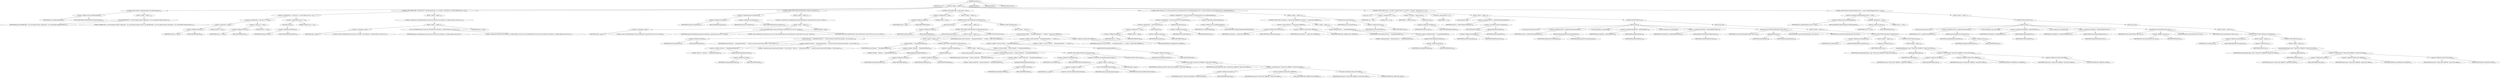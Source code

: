 digraph "execute" {  
"294" [label = <(METHOD,execute)<SUB>241</SUB>> ]
"18" [label = <(PARAM,this)<SUB>241</SUB>> ]
"295" [label = <(BLOCK,&lt;empty&gt;,&lt;empty&gt;)<SUB>241</SUB>> ]
"296" [label = <(CONTROL_STRUCTURE,if (usedMatchingTask),if (usedMatchingTask))<SUB>242</SUB>> ]
"297" [label = <(&lt;operator&gt;.fieldAccess,this.usedMatchingTask)<SUB>242</SUB>> ]
"298" [label = <(IDENTIFIER,this,if (usedMatchingTask))<SUB>242</SUB>> ]
"299" [label = <(FIELD_IDENTIFIER,usedMatchingTask,usedMatchingTask)<SUB>242</SUB>> ]
"300" [label = <(BLOCK,&lt;empty&gt;,&lt;empty&gt;)<SUB>242</SUB>> ]
"301" [label = <(log,log(&quot;DEPRECATED - Use of the implicit FileSet is deprecated.  Use a nested fileset element instead.&quot;))<SUB>243</SUB>> ]
"17" [label = <(IDENTIFIER,this,log(&quot;DEPRECATED - Use of the implicit FileSet is deprecated.  Use a nested fileset element instead.&quot;))<SUB>243</SUB>> ]
"302" [label = <(LITERAL,&quot;DEPRECATED - Use of the implicit FileSet is deprecated.  Use a nested fileset element instead.&quot;,log(&quot;DEPRECATED - Use of the implicit FileSet is deprecated.  Use a nested fileset element instead.&quot;))<SUB>243</SUB>> ]
"303" [label = <(CONTROL_STRUCTURE,if (file == null &amp;&amp; dir == null &amp;&amp; filesets.size() == 0),if (file == null &amp;&amp; dir == null &amp;&amp; filesets.size() == 0))<SUB>246</SUB>> ]
"304" [label = <(&lt;operator&gt;.logicalAnd,file == null &amp;&amp; dir == null &amp;&amp; filesets.size() == 0)<SUB>246</SUB>> ]
"305" [label = <(&lt;operator&gt;.logicalAnd,file == null &amp;&amp; dir == null)<SUB>246</SUB>> ]
"306" [label = <(&lt;operator&gt;.equals,file == null)<SUB>246</SUB>> ]
"307" [label = <(&lt;operator&gt;.fieldAccess,this.file)<SUB>246</SUB>> ]
"308" [label = <(IDENTIFIER,this,file == null)<SUB>246</SUB>> ]
"309" [label = <(FIELD_IDENTIFIER,file,file)<SUB>246</SUB>> ]
"310" [label = <(LITERAL,null,file == null)<SUB>246</SUB>> ]
"311" [label = <(&lt;operator&gt;.equals,dir == null)<SUB>246</SUB>> ]
"312" [label = <(&lt;operator&gt;.fieldAccess,this.dir)<SUB>246</SUB>> ]
"313" [label = <(IDENTIFIER,this,dir == null)<SUB>246</SUB>> ]
"314" [label = <(FIELD_IDENTIFIER,dir,dir)<SUB>246</SUB>> ]
"315" [label = <(LITERAL,null,dir == null)<SUB>246</SUB>> ]
"316" [label = <(&lt;operator&gt;.equals,filesets.size() == 0)<SUB>246</SUB>> ]
"317" [label = <(size,filesets.size())<SUB>246</SUB>> ]
"318" [label = <(&lt;operator&gt;.fieldAccess,this.filesets)<SUB>246</SUB>> ]
"319" [label = <(IDENTIFIER,this,filesets.size())<SUB>246</SUB>> ]
"320" [label = <(FIELD_IDENTIFIER,filesets,filesets)<SUB>246</SUB>> ]
"321" [label = <(LITERAL,0,filesets.size() == 0)<SUB>246</SUB>> ]
"322" [label = <(BLOCK,&lt;empty&gt;,&lt;empty&gt;)<SUB>246</SUB>> ]
"323" [label = <(&lt;operator&gt;.throw,throw new BuildException(&quot;At least one of the file or dir attributes, or a fileset element, must be set.&quot;);)<SUB>247</SUB>> ]
"324" [label = <(BLOCK,&lt;empty&gt;,&lt;empty&gt;)<SUB>247</SUB>> ]
"325" [label = <(&lt;operator&gt;.assignment,&lt;empty&gt;)> ]
"326" [label = <(IDENTIFIER,$obj1,&lt;empty&gt;)> ]
"327" [label = <(&lt;operator&gt;.alloc,new BuildException(&quot;At least one of the file or dir attributes, or a fileset element, must be set.&quot;))<SUB>247</SUB>> ]
"328" [label = <(&lt;init&gt;,new BuildException(&quot;At least one of the file or dir attributes, or a fileset element, must be set.&quot;))<SUB>247</SUB>> ]
"329" [label = <(IDENTIFIER,$obj1,new BuildException(&quot;At least one of the file or dir attributes, or a fileset element, must be set.&quot;))> ]
"330" [label = <(LITERAL,&quot;At least one of the file or dir attributes, or a fileset element, must be set.&quot;,new BuildException(&quot;At least one of the file or dir attributes, or a fileset element, must be set.&quot;))<SUB>247</SUB>> ]
"331" [label = <(IDENTIFIER,$obj1,&lt;empty&gt;)> ]
"332" [label = <(CONTROL_STRUCTURE,if (quiet &amp;&amp; failonerror),if (quiet &amp;&amp; failonerror))<SUB>250</SUB>> ]
"333" [label = <(&lt;operator&gt;.logicalAnd,quiet &amp;&amp; failonerror)<SUB>250</SUB>> ]
"334" [label = <(&lt;operator&gt;.fieldAccess,this.quiet)<SUB>250</SUB>> ]
"335" [label = <(IDENTIFIER,this,quiet &amp;&amp; failonerror)<SUB>250</SUB>> ]
"336" [label = <(FIELD_IDENTIFIER,quiet,quiet)<SUB>250</SUB>> ]
"337" [label = <(&lt;operator&gt;.fieldAccess,this.failonerror)<SUB>250</SUB>> ]
"338" [label = <(IDENTIFIER,this,quiet &amp;&amp; failonerror)<SUB>250</SUB>> ]
"339" [label = <(FIELD_IDENTIFIER,failonerror,failonerror)<SUB>250</SUB>> ]
"340" [label = <(BLOCK,&lt;empty&gt;,&lt;empty&gt;)<SUB>250</SUB>> ]
"341" [label = <(&lt;operator&gt;.throw,throw new BuildException(&quot;quiet and failonerror cannot both be set to true&quot;, location);)<SUB>251</SUB>> ]
"342" [label = <(BLOCK,&lt;empty&gt;,&lt;empty&gt;)<SUB>251</SUB>> ]
"343" [label = <(&lt;operator&gt;.assignment,&lt;empty&gt;)> ]
"344" [label = <(IDENTIFIER,$obj2,&lt;empty&gt;)> ]
"345" [label = <(&lt;operator&gt;.alloc,new BuildException(&quot;quiet and failonerror cannot both be set to true&quot;, location))<SUB>251</SUB>> ]
"346" [label = <(&lt;init&gt;,new BuildException(&quot;quiet and failonerror cannot both be set to true&quot;, location))<SUB>251</SUB>> ]
"347" [label = <(IDENTIFIER,$obj2,new BuildException(&quot;quiet and failonerror cannot both be set to true&quot;, location))> ]
"348" [label = <(LITERAL,&quot;quiet and failonerror cannot both be set to true&quot;,new BuildException(&quot;quiet and failonerror cannot both be set to true&quot;, location))<SUB>251</SUB>> ]
"349" [label = <(IDENTIFIER,location,new BuildException(&quot;quiet and failonerror cannot both be set to true&quot;, location))<SUB>252</SUB>> ]
"350" [label = <(IDENTIFIER,$obj2,&lt;empty&gt;)> ]
"351" [label = <(CONTROL_STRUCTURE,if (file != null),if (file != null))<SUB>257</SUB>> ]
"352" [label = <(&lt;operator&gt;.notEquals,file != null)<SUB>257</SUB>> ]
"353" [label = <(&lt;operator&gt;.fieldAccess,this.file)<SUB>257</SUB>> ]
"354" [label = <(IDENTIFIER,this,file != null)<SUB>257</SUB>> ]
"355" [label = <(FIELD_IDENTIFIER,file,file)<SUB>257</SUB>> ]
"356" [label = <(LITERAL,null,file != null)<SUB>257</SUB>> ]
"357" [label = <(BLOCK,&lt;empty&gt;,&lt;empty&gt;)<SUB>257</SUB>> ]
"358" [label = <(CONTROL_STRUCTURE,if (file.exists()),if (file.exists()))<SUB>258</SUB>> ]
"359" [label = <(exists,file.exists())<SUB>258</SUB>> ]
"360" [label = <(&lt;operator&gt;.fieldAccess,this.file)<SUB>258</SUB>> ]
"361" [label = <(IDENTIFIER,this,file.exists())<SUB>258</SUB>> ]
"362" [label = <(FIELD_IDENTIFIER,file,file)<SUB>258</SUB>> ]
"363" [label = <(BLOCK,&lt;empty&gt;,&lt;empty&gt;)<SUB>258</SUB>> ]
"364" [label = <(CONTROL_STRUCTURE,if (file.isDirectory()),if (file.isDirectory()))<SUB>259</SUB>> ]
"365" [label = <(isDirectory,file.isDirectory())<SUB>259</SUB>> ]
"366" [label = <(&lt;operator&gt;.fieldAccess,this.file)<SUB>259</SUB>> ]
"367" [label = <(IDENTIFIER,this,file.isDirectory())<SUB>259</SUB>> ]
"368" [label = <(FIELD_IDENTIFIER,file,file)<SUB>259</SUB>> ]
"369" [label = <(BLOCK,&lt;empty&gt;,&lt;empty&gt;)<SUB>259</SUB>> ]
"370" [label = <(log,log(&quot;Directory &quot; + file.getAbsolutePath() + &quot; cannot be removed using the file attribute.  Use dir instead.&quot;))<SUB>260</SUB>> ]
"19" [label = <(IDENTIFIER,this,log(&quot;Directory &quot; + file.getAbsolutePath() + &quot; cannot be removed using the file attribute.  Use dir instead.&quot;))<SUB>260</SUB>> ]
"371" [label = <(&lt;operator&gt;.addition,&quot;Directory &quot; + file.getAbsolutePath() + &quot; cannot be removed using the file attribute.  Use dir instead.&quot;)<SUB>260</SUB>> ]
"372" [label = <(&lt;operator&gt;.addition,&quot;Directory &quot; + file.getAbsolutePath())<SUB>260</SUB>> ]
"373" [label = <(LITERAL,&quot;Directory &quot;,&quot;Directory &quot; + file.getAbsolutePath())<SUB>260</SUB>> ]
"374" [label = <(getAbsolutePath,file.getAbsolutePath())<SUB>260</SUB>> ]
"375" [label = <(&lt;operator&gt;.fieldAccess,this.file)<SUB>260</SUB>> ]
"376" [label = <(IDENTIFIER,this,file.getAbsolutePath())<SUB>260</SUB>> ]
"377" [label = <(FIELD_IDENTIFIER,file,file)<SUB>260</SUB>> ]
"378" [label = <(LITERAL,&quot; cannot be removed using the file attribute.  Use dir instead.&quot;,&quot;Directory &quot; + file.getAbsolutePath() + &quot; cannot be removed using the file attribute.  Use dir instead.&quot;)<SUB>260</SUB>> ]
"379" [label = <(CONTROL_STRUCTURE,else,else)<SUB>261</SUB>> ]
"380" [label = <(BLOCK,&lt;empty&gt;,&lt;empty&gt;)<SUB>261</SUB>> ]
"381" [label = <(log,log(&quot;Deleting: &quot; + file.getAbsolutePath()))<SUB>262</SUB>> ]
"20" [label = <(IDENTIFIER,this,log(&quot;Deleting: &quot; + file.getAbsolutePath()))<SUB>262</SUB>> ]
"382" [label = <(&lt;operator&gt;.addition,&quot;Deleting: &quot; + file.getAbsolutePath())<SUB>262</SUB>> ]
"383" [label = <(LITERAL,&quot;Deleting: &quot;,&quot;Deleting: &quot; + file.getAbsolutePath())<SUB>262</SUB>> ]
"384" [label = <(getAbsolutePath,file.getAbsolutePath())<SUB>262</SUB>> ]
"385" [label = <(&lt;operator&gt;.fieldAccess,this.file)<SUB>262</SUB>> ]
"386" [label = <(IDENTIFIER,this,file.getAbsolutePath())<SUB>262</SUB>> ]
"387" [label = <(FIELD_IDENTIFIER,file,file)<SUB>262</SUB>> ]
"388" [label = <(CONTROL_STRUCTURE,if (!file.delete()),if (!file.delete()))<SUB>264</SUB>> ]
"389" [label = <(&lt;operator&gt;.logicalNot,!file.delete())<SUB>264</SUB>> ]
"390" [label = <(delete,file.delete())<SUB>264</SUB>> ]
"391" [label = <(&lt;operator&gt;.fieldAccess,this.file)<SUB>264</SUB>> ]
"392" [label = <(IDENTIFIER,this,file.delete())<SUB>264</SUB>> ]
"393" [label = <(FIELD_IDENTIFIER,file,file)<SUB>264</SUB>> ]
"394" [label = <(BLOCK,&lt;empty&gt;,&lt;empty&gt;)<SUB>264</SUB>> ]
"395" [label = <(LOCAL,String message: java.lang.String)> ]
"396" [label = <(&lt;operator&gt;.assignment,String message = &quot;Unable to delete file &quot; + file.getAbsolutePath())<SUB>265</SUB>> ]
"397" [label = <(IDENTIFIER,message,String message = &quot;Unable to delete file &quot; + file.getAbsolutePath())<SUB>265</SUB>> ]
"398" [label = <(&lt;operator&gt;.addition,&quot;Unable to delete file &quot; + file.getAbsolutePath())<SUB>265</SUB>> ]
"399" [label = <(LITERAL,&quot;Unable to delete file &quot;,&quot;Unable to delete file &quot; + file.getAbsolutePath())<SUB>265</SUB>> ]
"400" [label = <(getAbsolutePath,file.getAbsolutePath())<SUB>265</SUB>> ]
"401" [label = <(&lt;operator&gt;.fieldAccess,this.file)<SUB>265</SUB>> ]
"402" [label = <(IDENTIFIER,this,file.getAbsolutePath())<SUB>265</SUB>> ]
"403" [label = <(FIELD_IDENTIFIER,file,file)<SUB>265</SUB>> ]
"404" [label = <(CONTROL_STRUCTURE,if (failonerror),if (failonerror))<SUB>266</SUB>> ]
"405" [label = <(&lt;operator&gt;.fieldAccess,this.failonerror)<SUB>266</SUB>> ]
"406" [label = <(IDENTIFIER,this,if (failonerror))<SUB>266</SUB>> ]
"407" [label = <(FIELD_IDENTIFIER,failonerror,failonerror)<SUB>266</SUB>> ]
"408" [label = <(&lt;operator&gt;.throw,throw new BuildException(message);)<SUB>267</SUB>> ]
"409" [label = <(BLOCK,&lt;empty&gt;,&lt;empty&gt;)<SUB>267</SUB>> ]
"410" [label = <(&lt;operator&gt;.assignment,&lt;empty&gt;)> ]
"411" [label = <(IDENTIFIER,$obj3,&lt;empty&gt;)> ]
"412" [label = <(&lt;operator&gt;.alloc,new BuildException(message))<SUB>267</SUB>> ]
"413" [label = <(&lt;init&gt;,new BuildException(message))<SUB>267</SUB>> ]
"414" [label = <(IDENTIFIER,$obj3,new BuildException(message))> ]
"415" [label = <(IDENTIFIER,message,new BuildException(message))<SUB>267</SUB>> ]
"416" [label = <(IDENTIFIER,$obj3,&lt;empty&gt;)> ]
"417" [label = <(CONTROL_STRUCTURE,else,else)<SUB>269</SUB>> ]
"418" [label = <(log,log(message, quiet ? Project.MSG_VERBOSE : Project.MSG_WARN))<SUB>269</SUB>> ]
"21" [label = <(IDENTIFIER,this,log(message, quiet ? Project.MSG_VERBOSE : Project.MSG_WARN))<SUB>269</SUB>> ]
"419" [label = <(IDENTIFIER,message,log(message, quiet ? Project.MSG_VERBOSE : Project.MSG_WARN))<SUB>269</SUB>> ]
"420" [label = <(&lt;operator&gt;.conditional,quiet ? Project.MSG_VERBOSE : Project.MSG_WARN)<SUB>270</SUB>> ]
"421" [label = <(&lt;operator&gt;.fieldAccess,this.quiet)<SUB>270</SUB>> ]
"422" [label = <(IDENTIFIER,this,quiet ? Project.MSG_VERBOSE : Project.MSG_WARN)<SUB>270</SUB>> ]
"423" [label = <(FIELD_IDENTIFIER,quiet,quiet)<SUB>270</SUB>> ]
"424" [label = <(&lt;operator&gt;.fieldAccess,Project.MSG_VERBOSE)<SUB>270</SUB>> ]
"425" [label = <(IDENTIFIER,Project,quiet ? Project.MSG_VERBOSE : Project.MSG_WARN)<SUB>270</SUB>> ]
"426" [label = <(FIELD_IDENTIFIER,MSG_VERBOSE,MSG_VERBOSE)<SUB>270</SUB>> ]
"427" [label = <(&lt;operator&gt;.fieldAccess,Project.MSG_WARN)<SUB>270</SUB>> ]
"428" [label = <(IDENTIFIER,Project,quiet ? Project.MSG_VERBOSE : Project.MSG_WARN)<SUB>270</SUB>> ]
"429" [label = <(FIELD_IDENTIFIER,MSG_WARN,MSG_WARN)<SUB>270</SUB>> ]
"430" [label = <(CONTROL_STRUCTURE,else,else)<SUB>273</SUB>> ]
"431" [label = <(BLOCK,&lt;empty&gt;,&lt;empty&gt;)<SUB>273</SUB>> ]
"432" [label = <(log,log(&quot;Could not find file &quot; + file.getAbsolutePath() + &quot; to delete.&quot;, Project.MSG_VERBOSE))<SUB>274</SUB>> ]
"22" [label = <(IDENTIFIER,this,log(&quot;Could not find file &quot; + file.getAbsolutePath() + &quot; to delete.&quot;, Project.MSG_VERBOSE))<SUB>274</SUB>> ]
"433" [label = <(&lt;operator&gt;.addition,&quot;Could not find file &quot; + file.getAbsolutePath() + &quot; to delete.&quot;)<SUB>274</SUB>> ]
"434" [label = <(&lt;operator&gt;.addition,&quot;Could not find file &quot; + file.getAbsolutePath())<SUB>274</SUB>> ]
"435" [label = <(LITERAL,&quot;Could not find file &quot;,&quot;Could not find file &quot; + file.getAbsolutePath())<SUB>274</SUB>> ]
"436" [label = <(getAbsolutePath,file.getAbsolutePath())<SUB>274</SUB>> ]
"437" [label = <(&lt;operator&gt;.fieldAccess,this.file)<SUB>274</SUB>> ]
"438" [label = <(IDENTIFIER,this,file.getAbsolutePath())<SUB>274</SUB>> ]
"439" [label = <(FIELD_IDENTIFIER,file,file)<SUB>274</SUB>> ]
"440" [label = <(LITERAL,&quot; to delete.&quot;,&quot;Could not find file &quot; + file.getAbsolutePath() + &quot; to delete.&quot;)<SUB>274</SUB>> ]
"441" [label = <(&lt;operator&gt;.fieldAccess,Project.MSG_VERBOSE)<SUB>275</SUB>> ]
"442" [label = <(IDENTIFIER,Project,log(&quot;Could not find file &quot; + file.getAbsolutePath() + &quot; to delete.&quot;, Project.MSG_VERBOSE))<SUB>275</SUB>> ]
"443" [label = <(FIELD_IDENTIFIER,MSG_VERBOSE,MSG_VERBOSE)<SUB>275</SUB>> ]
"444" [label = <(CONTROL_STRUCTURE,if (dir != null &amp;&amp; dir.exists() &amp;&amp; dir.isDirectory() &amp;&amp; !usedMatchingTask),if (dir != null &amp;&amp; dir.exists() &amp;&amp; dir.isDirectory() &amp;&amp; !usedMatchingTask))<SUB>280</SUB>> ]
"445" [label = <(&lt;operator&gt;.logicalAnd,dir != null &amp;&amp; dir.exists() &amp;&amp; dir.isDirectory() &amp;&amp; !usedMatchingTask)<SUB>280</SUB>> ]
"446" [label = <(&lt;operator&gt;.logicalAnd,dir != null &amp;&amp; dir.exists() &amp;&amp; dir.isDirectory())<SUB>280</SUB>> ]
"447" [label = <(&lt;operator&gt;.logicalAnd,dir != null &amp;&amp; dir.exists())<SUB>280</SUB>> ]
"448" [label = <(&lt;operator&gt;.notEquals,dir != null)<SUB>280</SUB>> ]
"449" [label = <(&lt;operator&gt;.fieldAccess,this.dir)<SUB>280</SUB>> ]
"450" [label = <(IDENTIFIER,this,dir != null)<SUB>280</SUB>> ]
"451" [label = <(FIELD_IDENTIFIER,dir,dir)<SUB>280</SUB>> ]
"452" [label = <(LITERAL,null,dir != null)<SUB>280</SUB>> ]
"453" [label = <(exists,dir.exists())<SUB>280</SUB>> ]
"454" [label = <(&lt;operator&gt;.fieldAccess,this.dir)<SUB>280</SUB>> ]
"455" [label = <(IDENTIFIER,this,dir.exists())<SUB>280</SUB>> ]
"456" [label = <(FIELD_IDENTIFIER,dir,dir)<SUB>280</SUB>> ]
"457" [label = <(isDirectory,dir.isDirectory())<SUB>280</SUB>> ]
"458" [label = <(&lt;operator&gt;.fieldAccess,this.dir)<SUB>280</SUB>> ]
"459" [label = <(IDENTIFIER,this,dir.isDirectory())<SUB>280</SUB>> ]
"460" [label = <(FIELD_IDENTIFIER,dir,dir)<SUB>280</SUB>> ]
"461" [label = <(&lt;operator&gt;.logicalNot,!usedMatchingTask)<SUB>280</SUB>> ]
"462" [label = <(&lt;operator&gt;.fieldAccess,this.usedMatchingTask)<SUB>280</SUB>> ]
"463" [label = <(IDENTIFIER,this,!usedMatchingTask)<SUB>280</SUB>> ]
"464" [label = <(FIELD_IDENTIFIER,usedMatchingTask,usedMatchingTask)<SUB>280</SUB>> ]
"465" [label = <(BLOCK,&lt;empty&gt;,&lt;empty&gt;)<SUB>280</SUB>> ]
"466" [label = <(CONTROL_STRUCTURE,if (verbosity == Project.MSG_VERBOSE),if (verbosity == Project.MSG_VERBOSE))<SUB>287</SUB>> ]
"467" [label = <(&lt;operator&gt;.equals,verbosity == Project.MSG_VERBOSE)<SUB>287</SUB>> ]
"468" [label = <(&lt;operator&gt;.fieldAccess,this.verbosity)<SUB>287</SUB>> ]
"469" [label = <(IDENTIFIER,this,verbosity == Project.MSG_VERBOSE)<SUB>287</SUB>> ]
"470" [label = <(FIELD_IDENTIFIER,verbosity,verbosity)<SUB>287</SUB>> ]
"471" [label = <(&lt;operator&gt;.fieldAccess,Project.MSG_VERBOSE)<SUB>287</SUB>> ]
"472" [label = <(IDENTIFIER,Project,verbosity == Project.MSG_VERBOSE)<SUB>287</SUB>> ]
"473" [label = <(FIELD_IDENTIFIER,MSG_VERBOSE,MSG_VERBOSE)<SUB>287</SUB>> ]
"474" [label = <(BLOCK,&lt;empty&gt;,&lt;empty&gt;)<SUB>287</SUB>> ]
"475" [label = <(log,log(&quot;Deleting directory &quot; + dir.getAbsolutePath()))<SUB>288</SUB>> ]
"23" [label = <(IDENTIFIER,this,log(&quot;Deleting directory &quot; + dir.getAbsolutePath()))<SUB>288</SUB>> ]
"476" [label = <(&lt;operator&gt;.addition,&quot;Deleting directory &quot; + dir.getAbsolutePath())<SUB>288</SUB>> ]
"477" [label = <(LITERAL,&quot;Deleting directory &quot;,&quot;Deleting directory &quot; + dir.getAbsolutePath())<SUB>288</SUB>> ]
"478" [label = <(getAbsolutePath,dir.getAbsolutePath())<SUB>288</SUB>> ]
"479" [label = <(&lt;operator&gt;.fieldAccess,this.dir)<SUB>288</SUB>> ]
"480" [label = <(IDENTIFIER,this,dir.getAbsolutePath())<SUB>288</SUB>> ]
"481" [label = <(FIELD_IDENTIFIER,dir,dir)<SUB>288</SUB>> ]
"482" [label = <(removeDir,this.removeDir(dir))<SUB>290</SUB>> ]
"24" [label = <(IDENTIFIER,this,this.removeDir(dir))<SUB>290</SUB>> ]
"483" [label = <(&lt;operator&gt;.fieldAccess,this.dir)<SUB>290</SUB>> ]
"484" [label = <(IDENTIFIER,this,this.removeDir(dir))<SUB>290</SUB>> ]
"485" [label = <(FIELD_IDENTIFIER,dir,dir)<SUB>290</SUB>> ]
"486" [label = <(CONTROL_STRUCTURE,for (int i = 0; Some(i &lt; filesets.size()); i++),for (int i = 0; Some(i &lt; filesets.size()); i++))<SUB>294</SUB>> ]
"487" [label = <(LOCAL,int i: int)> ]
"488" [label = <(&lt;operator&gt;.assignment,int i = 0)<SUB>294</SUB>> ]
"489" [label = <(IDENTIFIER,i,int i = 0)<SUB>294</SUB>> ]
"490" [label = <(LITERAL,0,int i = 0)<SUB>294</SUB>> ]
"491" [label = <(&lt;operator&gt;.lessThan,i &lt; filesets.size())<SUB>294</SUB>> ]
"492" [label = <(IDENTIFIER,i,i &lt; filesets.size())<SUB>294</SUB>> ]
"493" [label = <(size,filesets.size())<SUB>294</SUB>> ]
"494" [label = <(&lt;operator&gt;.fieldAccess,this.filesets)<SUB>294</SUB>> ]
"495" [label = <(IDENTIFIER,this,filesets.size())<SUB>294</SUB>> ]
"496" [label = <(FIELD_IDENTIFIER,filesets,filesets)<SUB>294</SUB>> ]
"497" [label = <(&lt;operator&gt;.postIncrement,i++)<SUB>294</SUB>> ]
"498" [label = <(IDENTIFIER,i,i++)<SUB>294</SUB>> ]
"499" [label = <(BLOCK,&lt;empty&gt;,&lt;empty&gt;)<SUB>294</SUB>> ]
"500" [label = <(LOCAL,FileSet fs: ANY)> ]
"501" [label = <(&lt;operator&gt;.assignment,ANY fs = (FileSet) filesets.elementAt(i))<SUB>295</SUB>> ]
"502" [label = <(IDENTIFIER,fs,ANY fs = (FileSet) filesets.elementAt(i))<SUB>295</SUB>> ]
"503" [label = <(&lt;operator&gt;.cast,(FileSet) filesets.elementAt(i))<SUB>295</SUB>> ]
"504" [label = <(TYPE_REF,FileSet,FileSet)<SUB>295</SUB>> ]
"505" [label = <(elementAt,filesets.elementAt(i))<SUB>295</SUB>> ]
"506" [label = <(&lt;operator&gt;.fieldAccess,this.filesets)<SUB>295</SUB>> ]
"507" [label = <(IDENTIFIER,this,filesets.elementAt(i))<SUB>295</SUB>> ]
"508" [label = <(FIELD_IDENTIFIER,filesets,filesets)<SUB>295</SUB>> ]
"509" [label = <(IDENTIFIER,i,filesets.elementAt(i))<SUB>295</SUB>> ]
"510" [label = <(CONTROL_STRUCTURE,try,try)<SUB>296</SUB>> ]
"511" [label = <(BLOCK,try,try)<SUB>296</SUB>> ]
"512" [label = <(LOCAL,DirectoryScanner ds: ANY)> ]
"513" [label = <(&lt;operator&gt;.assignment,ANY ds = getDirectoryScanner(project))<SUB>297</SUB>> ]
"514" [label = <(IDENTIFIER,ds,ANY ds = getDirectoryScanner(project))<SUB>297</SUB>> ]
"515" [label = <(getDirectoryScanner,getDirectoryScanner(project))<SUB>297</SUB>> ]
"516" [label = <(IDENTIFIER,fs,getDirectoryScanner(project))<SUB>297</SUB>> ]
"517" [label = <(IDENTIFIER,project,getDirectoryScanner(project))<SUB>297</SUB>> ]
"518" [label = <(LOCAL,String[] files: java.lang.String[])> ]
"519" [label = <(&lt;operator&gt;.assignment,String[] files = getIncludedFiles())<SUB>298</SUB>> ]
"520" [label = <(IDENTIFIER,files,String[] files = getIncludedFiles())<SUB>298</SUB>> ]
"521" [label = <(getIncludedFiles,getIncludedFiles())<SUB>298</SUB>> ]
"522" [label = <(IDENTIFIER,ds,getIncludedFiles())<SUB>298</SUB>> ]
"523" [label = <(LOCAL,String[] dirs: java.lang.String[])> ]
"524" [label = <(&lt;operator&gt;.assignment,String[] dirs = getIncludedDirectories())<SUB>299</SUB>> ]
"525" [label = <(IDENTIFIER,dirs,String[] dirs = getIncludedDirectories())<SUB>299</SUB>> ]
"526" [label = <(getIncludedDirectories,getIncludedDirectories())<SUB>299</SUB>> ]
"527" [label = <(IDENTIFIER,ds,getIncludedDirectories())<SUB>299</SUB>> ]
"528" [label = <(removeFiles,removeFiles(fs.getDir(project), files, dirs))<SUB>300</SUB>> ]
"25" [label = <(IDENTIFIER,this,removeFiles(fs.getDir(project), files, dirs))<SUB>300</SUB>> ]
"529" [label = <(getDir,getDir(project))<SUB>300</SUB>> ]
"530" [label = <(IDENTIFIER,fs,getDir(project))<SUB>300</SUB>> ]
"531" [label = <(IDENTIFIER,project,getDir(project))<SUB>300</SUB>> ]
"532" [label = <(IDENTIFIER,files,removeFiles(fs.getDir(project), files, dirs))<SUB>300</SUB>> ]
"533" [label = <(IDENTIFIER,dirs,removeFiles(fs.getDir(project), files, dirs))<SUB>300</SUB>> ]
"534" [label = <(BLOCK,catch,catch)> ]
"535" [label = <(BLOCK,&lt;empty&gt;,&lt;empty&gt;)<SUB>301</SUB>> ]
"536" [label = <(CONTROL_STRUCTURE,if (failonerror),if (failonerror))<SUB>303</SUB>> ]
"537" [label = <(&lt;operator&gt;.fieldAccess,this.failonerror)<SUB>303</SUB>> ]
"538" [label = <(IDENTIFIER,this,if (failonerror))<SUB>303</SUB>> ]
"539" [label = <(FIELD_IDENTIFIER,failonerror,failonerror)<SUB>303</SUB>> ]
"540" [label = <(BLOCK,&lt;empty&gt;,&lt;empty&gt;)<SUB>303</SUB>> ]
"541" [label = <(&lt;operator&gt;.throw,throw be;)<SUB>304</SUB>> ]
"542" [label = <(IDENTIFIER,be,throw be;)<SUB>304</SUB>> ]
"543" [label = <(CONTROL_STRUCTURE,else,else)<SUB>305</SUB>> ]
"544" [label = <(BLOCK,&lt;empty&gt;,&lt;empty&gt;)<SUB>305</SUB>> ]
"545" [label = <(log,log(be.getMessage(), quiet ? Project.MSG_VERBOSE : Project.MSG_WARN))<SUB>306</SUB>> ]
"26" [label = <(IDENTIFIER,this,log(be.getMessage(), quiet ? Project.MSG_VERBOSE : Project.MSG_WARN))<SUB>306</SUB>> ]
"546" [label = <(getMessage,getMessage())<SUB>306</SUB>> ]
"547" [label = <(IDENTIFIER,be,getMessage())<SUB>306</SUB>> ]
"548" [label = <(&lt;operator&gt;.conditional,quiet ? Project.MSG_VERBOSE : Project.MSG_WARN)<SUB>307</SUB>> ]
"549" [label = <(&lt;operator&gt;.fieldAccess,this.quiet)<SUB>307</SUB>> ]
"550" [label = <(IDENTIFIER,this,quiet ? Project.MSG_VERBOSE : Project.MSG_WARN)<SUB>307</SUB>> ]
"551" [label = <(FIELD_IDENTIFIER,quiet,quiet)<SUB>307</SUB>> ]
"552" [label = <(&lt;operator&gt;.fieldAccess,Project.MSG_VERBOSE)<SUB>307</SUB>> ]
"553" [label = <(IDENTIFIER,Project,quiet ? Project.MSG_VERBOSE : Project.MSG_WARN)<SUB>307</SUB>> ]
"554" [label = <(FIELD_IDENTIFIER,MSG_VERBOSE,MSG_VERBOSE)<SUB>307</SUB>> ]
"555" [label = <(&lt;operator&gt;.fieldAccess,Project.MSG_WARN)<SUB>307</SUB>> ]
"556" [label = <(IDENTIFIER,Project,quiet ? Project.MSG_VERBOSE : Project.MSG_WARN)<SUB>307</SUB>> ]
"557" [label = <(FIELD_IDENTIFIER,MSG_WARN,MSG_WARN)<SUB>307</SUB>> ]
"558" [label = <(CONTROL_STRUCTURE,if (usedMatchingTask &amp;&amp; dir != null),if (usedMatchingTask &amp;&amp; dir != null))<SUB>313</SUB>> ]
"559" [label = <(&lt;operator&gt;.logicalAnd,usedMatchingTask &amp;&amp; dir != null)<SUB>313</SUB>> ]
"560" [label = <(&lt;operator&gt;.fieldAccess,this.usedMatchingTask)<SUB>313</SUB>> ]
"561" [label = <(IDENTIFIER,this,usedMatchingTask &amp;&amp; dir != null)<SUB>313</SUB>> ]
"562" [label = <(FIELD_IDENTIFIER,usedMatchingTask,usedMatchingTask)<SUB>313</SUB>> ]
"563" [label = <(&lt;operator&gt;.notEquals,dir != null)<SUB>313</SUB>> ]
"564" [label = <(&lt;operator&gt;.fieldAccess,this.dir)<SUB>313</SUB>> ]
"565" [label = <(IDENTIFIER,this,dir != null)<SUB>313</SUB>> ]
"566" [label = <(FIELD_IDENTIFIER,dir,dir)<SUB>313</SUB>> ]
"567" [label = <(LITERAL,null,dir != null)<SUB>313</SUB>> ]
"568" [label = <(BLOCK,&lt;empty&gt;,&lt;empty&gt;)<SUB>313</SUB>> ]
"569" [label = <(CONTROL_STRUCTURE,try,try)<SUB>314</SUB>> ]
"570" [label = <(BLOCK,try,try)<SUB>314</SUB>> ]
"571" [label = <(LOCAL,DirectoryScanner ds: ANY)> ]
"572" [label = <(&lt;operator&gt;.assignment,ANY ds = getDirectoryScanner(dir))<SUB>315</SUB>> ]
"573" [label = <(IDENTIFIER,ds,ANY ds = getDirectoryScanner(dir))<SUB>315</SUB>> ]
"574" [label = <(getDirectoryScanner,getDirectoryScanner(dir))<SUB>315</SUB>> ]
"575" [label = <(IDENTIFIER,super,getDirectoryScanner(dir))<SUB>315</SUB>> ]
"576" [label = <(&lt;operator&gt;.fieldAccess,this.dir)<SUB>315</SUB>> ]
"577" [label = <(IDENTIFIER,this,getDirectoryScanner(dir))<SUB>315</SUB>> ]
"578" [label = <(FIELD_IDENTIFIER,dir,dir)<SUB>315</SUB>> ]
"579" [label = <(LOCAL,String[] files: java.lang.String[])> ]
"580" [label = <(&lt;operator&gt;.assignment,String[] files = getIncludedFiles())<SUB>316</SUB>> ]
"581" [label = <(IDENTIFIER,files,String[] files = getIncludedFiles())<SUB>316</SUB>> ]
"582" [label = <(getIncludedFiles,getIncludedFiles())<SUB>316</SUB>> ]
"583" [label = <(IDENTIFIER,ds,getIncludedFiles())<SUB>316</SUB>> ]
"584" [label = <(LOCAL,String[] dirs: java.lang.String[])> ]
"585" [label = <(&lt;operator&gt;.assignment,String[] dirs = getIncludedDirectories())<SUB>317</SUB>> ]
"586" [label = <(IDENTIFIER,dirs,String[] dirs = getIncludedDirectories())<SUB>317</SUB>> ]
"587" [label = <(getIncludedDirectories,getIncludedDirectories())<SUB>317</SUB>> ]
"588" [label = <(IDENTIFIER,ds,getIncludedDirectories())<SUB>317</SUB>> ]
"589" [label = <(removeFiles,this.removeFiles(dir, files, dirs))<SUB>318</SUB>> ]
"27" [label = <(IDENTIFIER,this,this.removeFiles(dir, files, dirs))<SUB>318</SUB>> ]
"590" [label = <(&lt;operator&gt;.fieldAccess,this.dir)<SUB>318</SUB>> ]
"591" [label = <(IDENTIFIER,this,this.removeFiles(dir, files, dirs))<SUB>318</SUB>> ]
"592" [label = <(FIELD_IDENTIFIER,dir,dir)<SUB>318</SUB>> ]
"593" [label = <(IDENTIFIER,files,this.removeFiles(dir, files, dirs))<SUB>318</SUB>> ]
"594" [label = <(IDENTIFIER,dirs,this.removeFiles(dir, files, dirs))<SUB>318</SUB>> ]
"595" [label = <(BLOCK,catch,catch)> ]
"596" [label = <(BLOCK,&lt;empty&gt;,&lt;empty&gt;)<SUB>319</SUB>> ]
"597" [label = <(CONTROL_STRUCTURE,if (failonerror),if (failonerror))<SUB>321</SUB>> ]
"598" [label = <(&lt;operator&gt;.fieldAccess,this.failonerror)<SUB>321</SUB>> ]
"599" [label = <(IDENTIFIER,this,if (failonerror))<SUB>321</SUB>> ]
"600" [label = <(FIELD_IDENTIFIER,failonerror,failonerror)<SUB>321</SUB>> ]
"601" [label = <(BLOCK,&lt;empty&gt;,&lt;empty&gt;)<SUB>321</SUB>> ]
"602" [label = <(&lt;operator&gt;.throw,throw be;)<SUB>322</SUB>> ]
"603" [label = <(IDENTIFIER,be,throw be;)<SUB>322</SUB>> ]
"604" [label = <(CONTROL_STRUCTURE,else,else)<SUB>323</SUB>> ]
"605" [label = <(BLOCK,&lt;empty&gt;,&lt;empty&gt;)<SUB>323</SUB>> ]
"606" [label = <(log,log(be.getMessage(), quiet ? Project.MSG_VERBOSE : Project.MSG_WARN))<SUB>324</SUB>> ]
"28" [label = <(IDENTIFIER,this,log(be.getMessage(), quiet ? Project.MSG_VERBOSE : Project.MSG_WARN))<SUB>324</SUB>> ]
"607" [label = <(getMessage,getMessage())<SUB>324</SUB>> ]
"608" [label = <(IDENTIFIER,be,getMessage())<SUB>324</SUB>> ]
"609" [label = <(&lt;operator&gt;.conditional,quiet ? Project.MSG_VERBOSE : Project.MSG_WARN)<SUB>325</SUB>> ]
"610" [label = <(&lt;operator&gt;.fieldAccess,this.quiet)<SUB>325</SUB>> ]
"611" [label = <(IDENTIFIER,this,quiet ? Project.MSG_VERBOSE : Project.MSG_WARN)<SUB>325</SUB>> ]
"612" [label = <(FIELD_IDENTIFIER,quiet,quiet)<SUB>325</SUB>> ]
"613" [label = <(&lt;operator&gt;.fieldAccess,Project.MSG_VERBOSE)<SUB>325</SUB>> ]
"614" [label = <(IDENTIFIER,Project,quiet ? Project.MSG_VERBOSE : Project.MSG_WARN)<SUB>325</SUB>> ]
"615" [label = <(FIELD_IDENTIFIER,MSG_VERBOSE,MSG_VERBOSE)<SUB>325</SUB>> ]
"616" [label = <(&lt;operator&gt;.fieldAccess,Project.MSG_WARN)<SUB>325</SUB>> ]
"617" [label = <(IDENTIFIER,Project,quiet ? Project.MSG_VERBOSE : Project.MSG_WARN)<SUB>325</SUB>> ]
"618" [label = <(FIELD_IDENTIFIER,MSG_WARN,MSG_WARN)<SUB>325</SUB>> ]
"619" [label = <(MODIFIER,PUBLIC)> ]
"620" [label = <(MODIFIER,VIRTUAL)> ]
"621" [label = <(METHOD_RETURN,void)<SUB>241</SUB>> ]
  "294" -> "18" 
  "294" -> "295" 
  "294" -> "619" 
  "294" -> "620" 
  "294" -> "621" 
  "295" -> "296" 
  "295" -> "303" 
  "295" -> "332" 
  "295" -> "351" 
  "295" -> "444" 
  "295" -> "486" 
  "295" -> "558" 
  "296" -> "297" 
  "296" -> "300" 
  "297" -> "298" 
  "297" -> "299" 
  "300" -> "301" 
  "301" -> "17" 
  "301" -> "302" 
  "303" -> "304" 
  "303" -> "322" 
  "304" -> "305" 
  "304" -> "316" 
  "305" -> "306" 
  "305" -> "311" 
  "306" -> "307" 
  "306" -> "310" 
  "307" -> "308" 
  "307" -> "309" 
  "311" -> "312" 
  "311" -> "315" 
  "312" -> "313" 
  "312" -> "314" 
  "316" -> "317" 
  "316" -> "321" 
  "317" -> "318" 
  "318" -> "319" 
  "318" -> "320" 
  "322" -> "323" 
  "323" -> "324" 
  "324" -> "325" 
  "324" -> "328" 
  "324" -> "331" 
  "325" -> "326" 
  "325" -> "327" 
  "328" -> "329" 
  "328" -> "330" 
  "332" -> "333" 
  "332" -> "340" 
  "333" -> "334" 
  "333" -> "337" 
  "334" -> "335" 
  "334" -> "336" 
  "337" -> "338" 
  "337" -> "339" 
  "340" -> "341" 
  "341" -> "342" 
  "342" -> "343" 
  "342" -> "346" 
  "342" -> "350" 
  "343" -> "344" 
  "343" -> "345" 
  "346" -> "347" 
  "346" -> "348" 
  "346" -> "349" 
  "351" -> "352" 
  "351" -> "357" 
  "352" -> "353" 
  "352" -> "356" 
  "353" -> "354" 
  "353" -> "355" 
  "357" -> "358" 
  "358" -> "359" 
  "358" -> "363" 
  "358" -> "430" 
  "359" -> "360" 
  "360" -> "361" 
  "360" -> "362" 
  "363" -> "364" 
  "364" -> "365" 
  "364" -> "369" 
  "364" -> "379" 
  "365" -> "366" 
  "366" -> "367" 
  "366" -> "368" 
  "369" -> "370" 
  "370" -> "19" 
  "370" -> "371" 
  "371" -> "372" 
  "371" -> "378" 
  "372" -> "373" 
  "372" -> "374" 
  "374" -> "375" 
  "375" -> "376" 
  "375" -> "377" 
  "379" -> "380" 
  "380" -> "381" 
  "380" -> "388" 
  "381" -> "20" 
  "381" -> "382" 
  "382" -> "383" 
  "382" -> "384" 
  "384" -> "385" 
  "385" -> "386" 
  "385" -> "387" 
  "388" -> "389" 
  "388" -> "394" 
  "389" -> "390" 
  "390" -> "391" 
  "391" -> "392" 
  "391" -> "393" 
  "394" -> "395" 
  "394" -> "396" 
  "394" -> "404" 
  "396" -> "397" 
  "396" -> "398" 
  "398" -> "399" 
  "398" -> "400" 
  "400" -> "401" 
  "401" -> "402" 
  "401" -> "403" 
  "404" -> "405" 
  "404" -> "408" 
  "404" -> "417" 
  "405" -> "406" 
  "405" -> "407" 
  "408" -> "409" 
  "409" -> "410" 
  "409" -> "413" 
  "409" -> "416" 
  "410" -> "411" 
  "410" -> "412" 
  "413" -> "414" 
  "413" -> "415" 
  "417" -> "418" 
  "418" -> "21" 
  "418" -> "419" 
  "418" -> "420" 
  "420" -> "421" 
  "420" -> "424" 
  "420" -> "427" 
  "421" -> "422" 
  "421" -> "423" 
  "424" -> "425" 
  "424" -> "426" 
  "427" -> "428" 
  "427" -> "429" 
  "430" -> "431" 
  "431" -> "432" 
  "432" -> "22" 
  "432" -> "433" 
  "432" -> "441" 
  "433" -> "434" 
  "433" -> "440" 
  "434" -> "435" 
  "434" -> "436" 
  "436" -> "437" 
  "437" -> "438" 
  "437" -> "439" 
  "441" -> "442" 
  "441" -> "443" 
  "444" -> "445" 
  "444" -> "465" 
  "445" -> "446" 
  "445" -> "461" 
  "446" -> "447" 
  "446" -> "457" 
  "447" -> "448" 
  "447" -> "453" 
  "448" -> "449" 
  "448" -> "452" 
  "449" -> "450" 
  "449" -> "451" 
  "453" -> "454" 
  "454" -> "455" 
  "454" -> "456" 
  "457" -> "458" 
  "458" -> "459" 
  "458" -> "460" 
  "461" -> "462" 
  "462" -> "463" 
  "462" -> "464" 
  "465" -> "466" 
  "465" -> "482" 
  "466" -> "467" 
  "466" -> "474" 
  "467" -> "468" 
  "467" -> "471" 
  "468" -> "469" 
  "468" -> "470" 
  "471" -> "472" 
  "471" -> "473" 
  "474" -> "475" 
  "475" -> "23" 
  "475" -> "476" 
  "476" -> "477" 
  "476" -> "478" 
  "478" -> "479" 
  "479" -> "480" 
  "479" -> "481" 
  "482" -> "24" 
  "482" -> "483" 
  "483" -> "484" 
  "483" -> "485" 
  "486" -> "487" 
  "486" -> "488" 
  "486" -> "491" 
  "486" -> "497" 
  "486" -> "499" 
  "488" -> "489" 
  "488" -> "490" 
  "491" -> "492" 
  "491" -> "493" 
  "493" -> "494" 
  "494" -> "495" 
  "494" -> "496" 
  "497" -> "498" 
  "499" -> "500" 
  "499" -> "501" 
  "499" -> "510" 
  "501" -> "502" 
  "501" -> "503" 
  "503" -> "504" 
  "503" -> "505" 
  "505" -> "506" 
  "505" -> "509" 
  "506" -> "507" 
  "506" -> "508" 
  "510" -> "511" 
  "510" -> "534" 
  "511" -> "512" 
  "511" -> "513" 
  "511" -> "518" 
  "511" -> "519" 
  "511" -> "523" 
  "511" -> "524" 
  "511" -> "528" 
  "513" -> "514" 
  "513" -> "515" 
  "515" -> "516" 
  "515" -> "517" 
  "519" -> "520" 
  "519" -> "521" 
  "521" -> "522" 
  "524" -> "525" 
  "524" -> "526" 
  "526" -> "527" 
  "528" -> "25" 
  "528" -> "529" 
  "528" -> "532" 
  "528" -> "533" 
  "529" -> "530" 
  "529" -> "531" 
  "534" -> "535" 
  "535" -> "536" 
  "536" -> "537" 
  "536" -> "540" 
  "536" -> "543" 
  "537" -> "538" 
  "537" -> "539" 
  "540" -> "541" 
  "541" -> "542" 
  "543" -> "544" 
  "544" -> "545" 
  "545" -> "26" 
  "545" -> "546" 
  "545" -> "548" 
  "546" -> "547" 
  "548" -> "549" 
  "548" -> "552" 
  "548" -> "555" 
  "549" -> "550" 
  "549" -> "551" 
  "552" -> "553" 
  "552" -> "554" 
  "555" -> "556" 
  "555" -> "557" 
  "558" -> "559" 
  "558" -> "568" 
  "559" -> "560" 
  "559" -> "563" 
  "560" -> "561" 
  "560" -> "562" 
  "563" -> "564" 
  "563" -> "567" 
  "564" -> "565" 
  "564" -> "566" 
  "568" -> "569" 
  "569" -> "570" 
  "569" -> "595" 
  "570" -> "571" 
  "570" -> "572" 
  "570" -> "579" 
  "570" -> "580" 
  "570" -> "584" 
  "570" -> "585" 
  "570" -> "589" 
  "572" -> "573" 
  "572" -> "574" 
  "574" -> "575" 
  "574" -> "576" 
  "576" -> "577" 
  "576" -> "578" 
  "580" -> "581" 
  "580" -> "582" 
  "582" -> "583" 
  "585" -> "586" 
  "585" -> "587" 
  "587" -> "588" 
  "589" -> "27" 
  "589" -> "590" 
  "589" -> "593" 
  "589" -> "594" 
  "590" -> "591" 
  "590" -> "592" 
  "595" -> "596" 
  "596" -> "597" 
  "597" -> "598" 
  "597" -> "601" 
  "597" -> "604" 
  "598" -> "599" 
  "598" -> "600" 
  "601" -> "602" 
  "602" -> "603" 
  "604" -> "605" 
  "605" -> "606" 
  "606" -> "28" 
  "606" -> "607" 
  "606" -> "609" 
  "607" -> "608" 
  "609" -> "610" 
  "609" -> "613" 
  "609" -> "616" 
  "610" -> "611" 
  "610" -> "612" 
  "613" -> "614" 
  "613" -> "615" 
  "616" -> "617" 
  "616" -> "618" 
}
